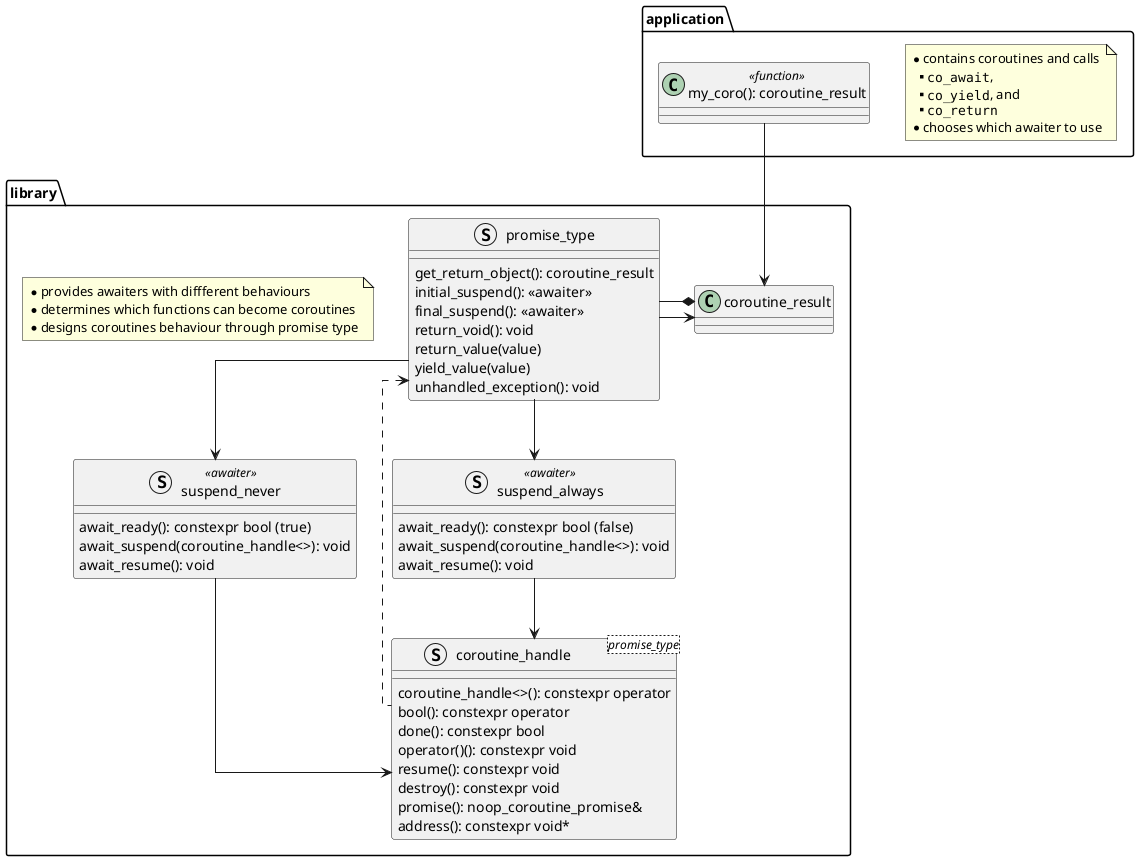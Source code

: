 @startuml coroutines

skinparam Linetype ortho

folder application {

    note as n2
    * contains coroutines and calls
    ** ""co_await"",
    ** ""co_yield"", and
    ** ""co_return""
    * chooses which awaiter to use
    end note

    class "my_coro(): coroutine_result" as my_coro <<function>>
}

folder library {

    note as n1
    * provides awaiters with diffferent behaviours
    * determines which functions can become coroutines
    * designs coroutines behaviour through promise type
    end note

    class coroutine_result {
    }

    struct promise_type {
        get_return_object(): coroutine_result
        initial_suspend(): <<awaiter>>
        final_suspend(): <<awaiter>>
        return_void(): void
        return_value(value)
        yield_value(value)
        unhandled_exception(): void
    }

    struct suspend_never <<awaiter>> {
        await_ready(): constexpr bool (true)
        await_suspend(coroutine_handle<>): void
        await_resume(): void
    }

    struct suspend_always <<awaiter>> {
        await_ready(): constexpr bool (false)
        await_suspend(coroutine_handle<>): void
        await_resume(): void
    }

    struct coroutine_handle<promise_type> {
        coroutine_handle<>(): constexpr operator
        bool(): constexpr operator
        done(): constexpr bool
        operator()(): constexpr void
        resume(): constexpr void
        destroy(): constexpr void
        promise(): noop_coroutine_promise&
        address(): constexpr void*
    }

    coroutine_result *- promise_type
    promise_type -> coroutine_result
    promise_type --> suspend_never
    promise_type --> suspend_always
    promise_type <.. coroutine_handle
    suspend_never --> coroutine_handle
    suspend_always --> coroutine_handle
}


my_coro --> coroutine_result

@enduml